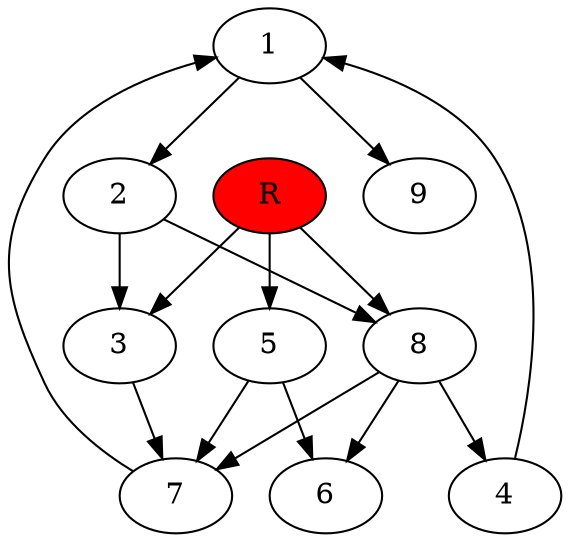 digraph prb51760 {
	1
	2
	3
	4
	5
	6
	7
	8
	R [fillcolor="#ff0000" style=filled]
	1 -> 2
	1 -> 9
	2 -> 3
	2 -> 8
	3 -> 7
	4 -> 1
	5 -> 6
	5 -> 7
	7 -> 1
	8 -> 4
	8 -> 6
	8 -> 7
	R -> 3
	R -> 5
	R -> 8
}

